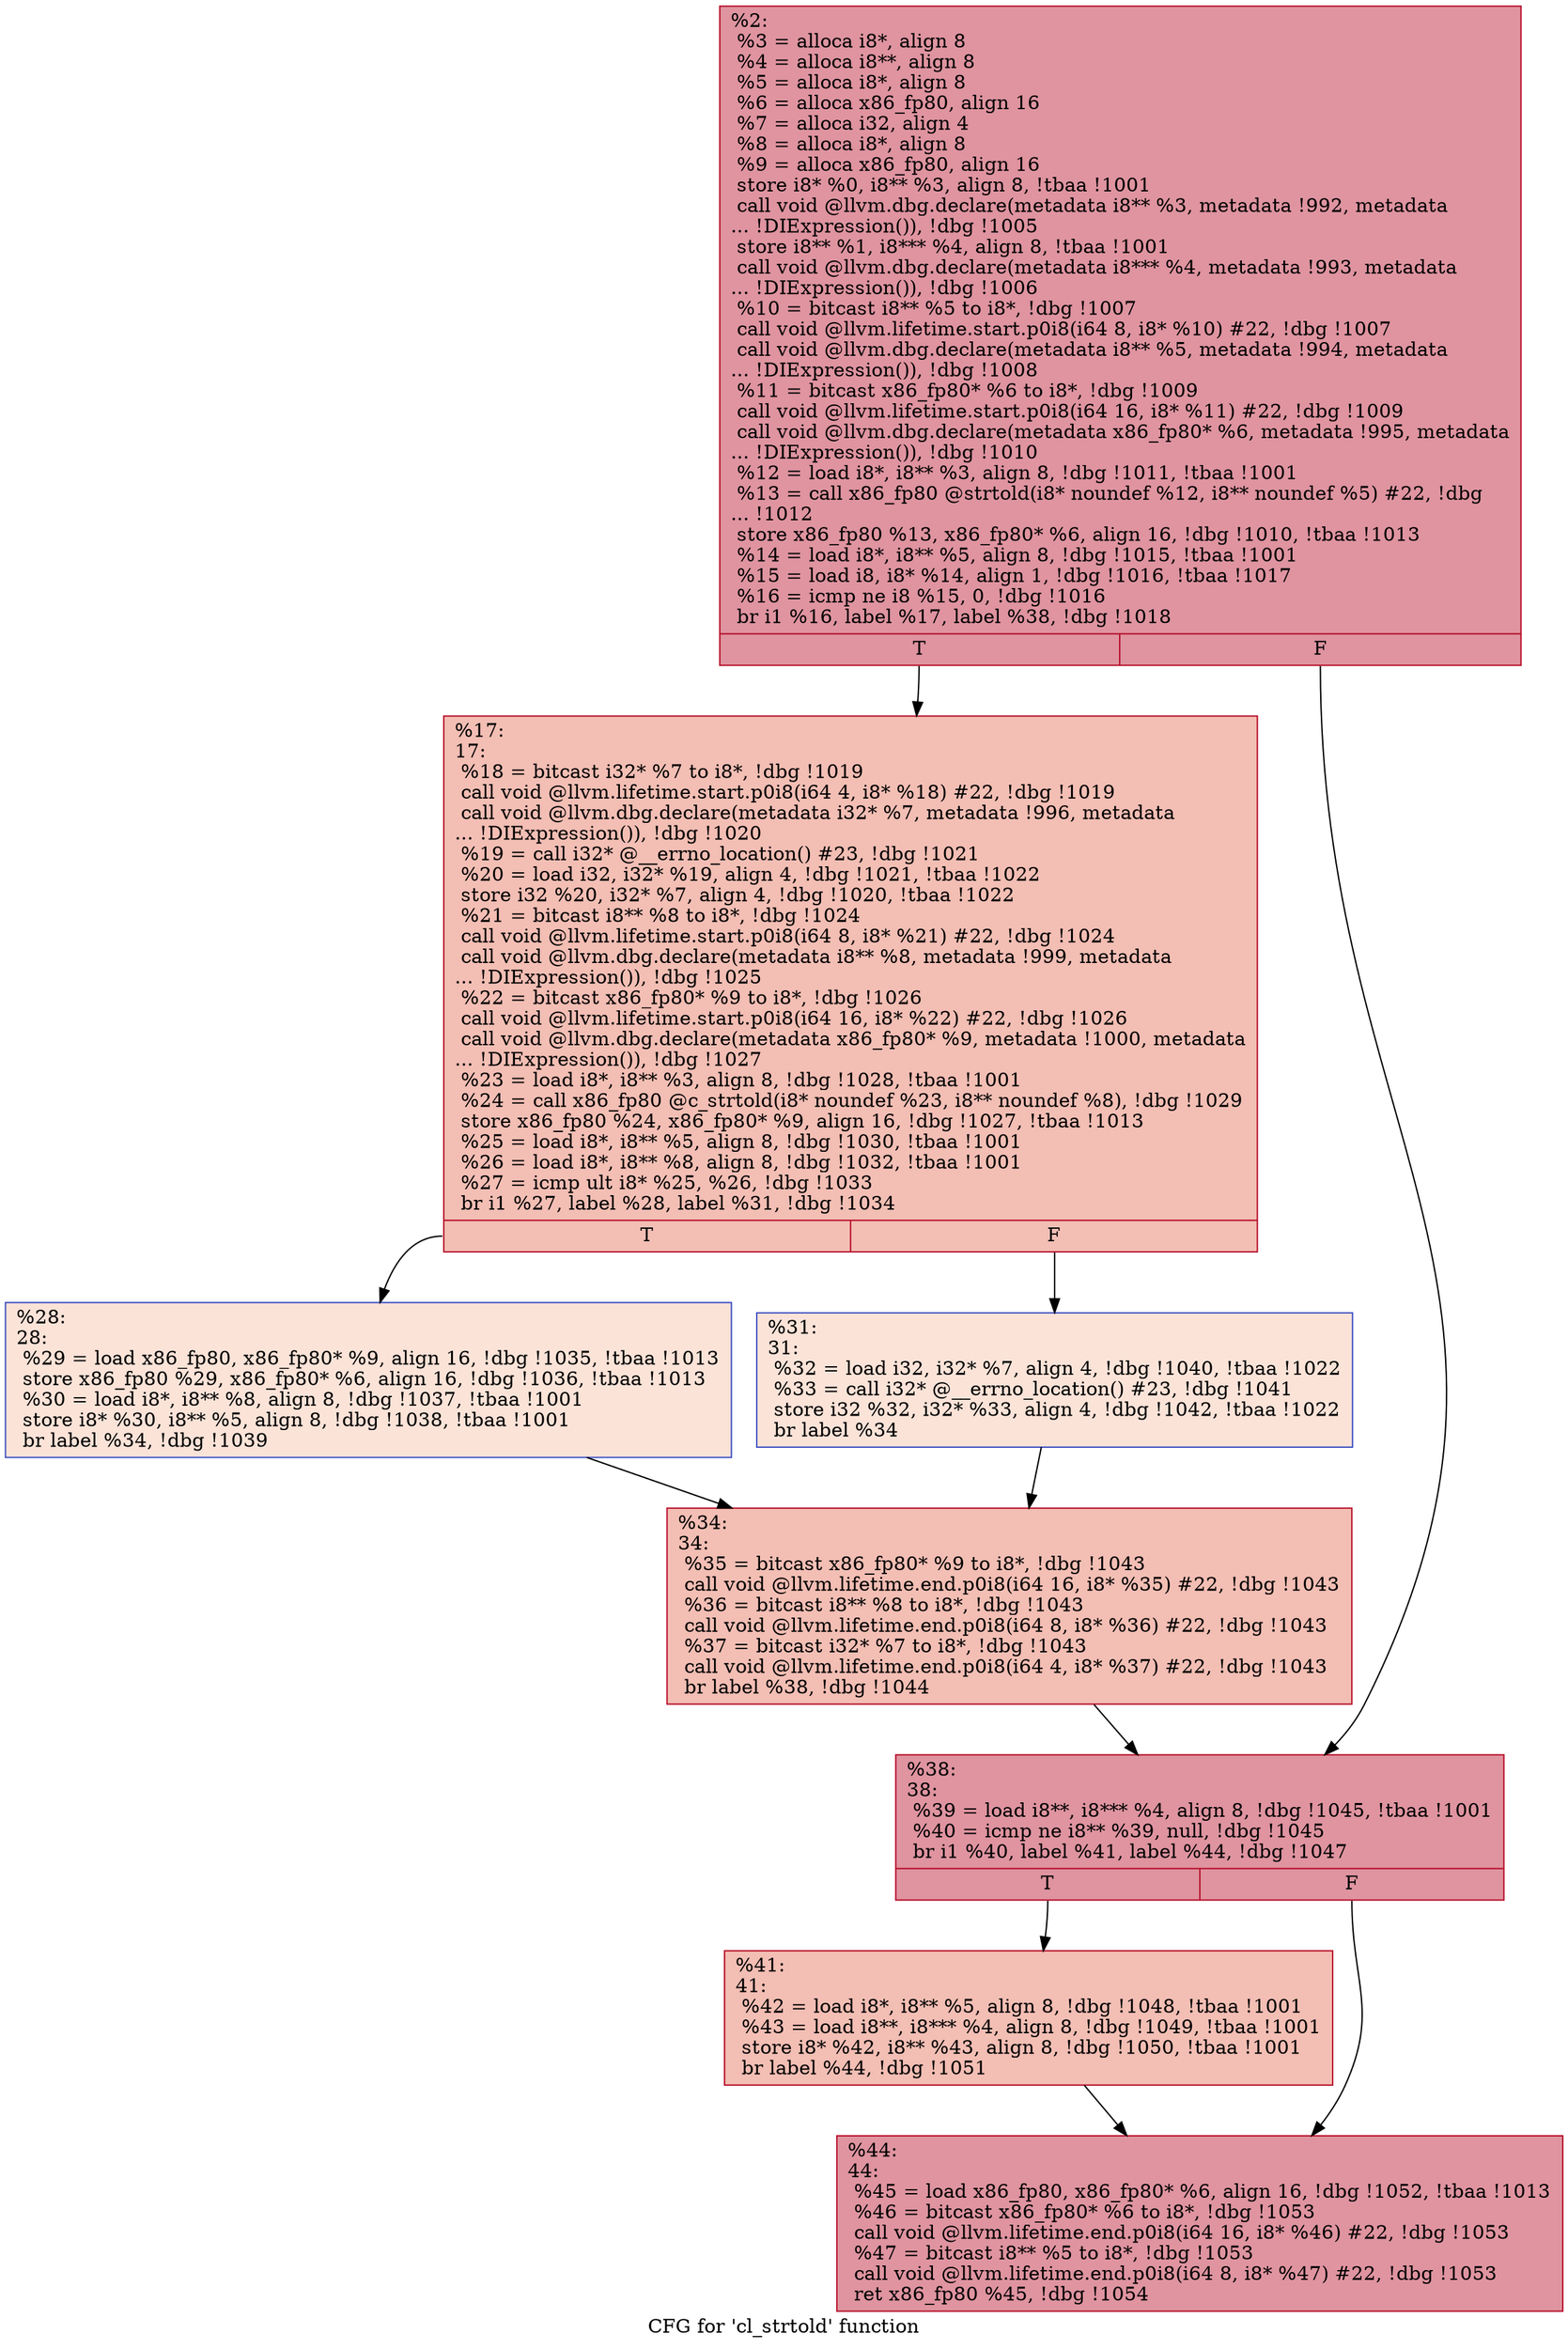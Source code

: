 digraph "CFG for 'cl_strtold' function" {
	label="CFG for 'cl_strtold' function";

	Node0xbacae0 [shape=record,color="#b70d28ff", style=filled, fillcolor="#b70d2870",label="{%2:\l  %3 = alloca i8*, align 8\l  %4 = alloca i8**, align 8\l  %5 = alloca i8*, align 8\l  %6 = alloca x86_fp80, align 16\l  %7 = alloca i32, align 4\l  %8 = alloca i8*, align 8\l  %9 = alloca x86_fp80, align 16\l  store i8* %0, i8** %3, align 8, !tbaa !1001\l  call void @llvm.dbg.declare(metadata i8** %3, metadata !992, metadata\l... !DIExpression()), !dbg !1005\l  store i8** %1, i8*** %4, align 8, !tbaa !1001\l  call void @llvm.dbg.declare(metadata i8*** %4, metadata !993, metadata\l... !DIExpression()), !dbg !1006\l  %10 = bitcast i8** %5 to i8*, !dbg !1007\l  call void @llvm.lifetime.start.p0i8(i64 8, i8* %10) #22, !dbg !1007\l  call void @llvm.dbg.declare(metadata i8** %5, metadata !994, metadata\l... !DIExpression()), !dbg !1008\l  %11 = bitcast x86_fp80* %6 to i8*, !dbg !1009\l  call void @llvm.lifetime.start.p0i8(i64 16, i8* %11) #22, !dbg !1009\l  call void @llvm.dbg.declare(metadata x86_fp80* %6, metadata !995, metadata\l... !DIExpression()), !dbg !1010\l  %12 = load i8*, i8** %3, align 8, !dbg !1011, !tbaa !1001\l  %13 = call x86_fp80 @strtold(i8* noundef %12, i8** noundef %5) #22, !dbg\l... !1012\l  store x86_fp80 %13, x86_fp80* %6, align 16, !dbg !1010, !tbaa !1013\l  %14 = load i8*, i8** %5, align 8, !dbg !1015, !tbaa !1001\l  %15 = load i8, i8* %14, align 1, !dbg !1016, !tbaa !1017\l  %16 = icmp ne i8 %15, 0, !dbg !1016\l  br i1 %16, label %17, label %38, !dbg !1018\l|{<s0>T|<s1>F}}"];
	Node0xbacae0:s0 -> Node0xbacb30;
	Node0xbacae0:s1 -> Node0xbacc70;
	Node0xbacb30 [shape=record,color="#b70d28ff", style=filled, fillcolor="#e36c5570",label="{%17:\l17:                                               \l  %18 = bitcast i32* %7 to i8*, !dbg !1019\l  call void @llvm.lifetime.start.p0i8(i64 4, i8* %18) #22, !dbg !1019\l  call void @llvm.dbg.declare(metadata i32* %7, metadata !996, metadata\l... !DIExpression()), !dbg !1020\l  %19 = call i32* @__errno_location() #23, !dbg !1021\l  %20 = load i32, i32* %19, align 4, !dbg !1021, !tbaa !1022\l  store i32 %20, i32* %7, align 4, !dbg !1020, !tbaa !1022\l  %21 = bitcast i8** %8 to i8*, !dbg !1024\l  call void @llvm.lifetime.start.p0i8(i64 8, i8* %21) #22, !dbg !1024\l  call void @llvm.dbg.declare(metadata i8** %8, metadata !999, metadata\l... !DIExpression()), !dbg !1025\l  %22 = bitcast x86_fp80* %9 to i8*, !dbg !1026\l  call void @llvm.lifetime.start.p0i8(i64 16, i8* %22) #22, !dbg !1026\l  call void @llvm.dbg.declare(metadata x86_fp80* %9, metadata !1000, metadata\l... !DIExpression()), !dbg !1027\l  %23 = load i8*, i8** %3, align 8, !dbg !1028, !tbaa !1001\l  %24 = call x86_fp80 @c_strtold(i8* noundef %23, i8** noundef %8), !dbg !1029\l  store x86_fp80 %24, x86_fp80* %9, align 16, !dbg !1027, !tbaa !1013\l  %25 = load i8*, i8** %5, align 8, !dbg !1030, !tbaa !1001\l  %26 = load i8*, i8** %8, align 8, !dbg !1032, !tbaa !1001\l  %27 = icmp ult i8* %25, %26, !dbg !1033\l  br i1 %27, label %28, label %31, !dbg !1034\l|{<s0>T|<s1>F}}"];
	Node0xbacb30:s0 -> Node0xbacb80;
	Node0xbacb30:s1 -> Node0xbacbd0;
	Node0xbacb80 [shape=record,color="#3d50c3ff", style=filled, fillcolor="#f6bfa670",label="{%28:\l28:                                               \l  %29 = load x86_fp80, x86_fp80* %9, align 16, !dbg !1035, !tbaa !1013\l  store x86_fp80 %29, x86_fp80* %6, align 16, !dbg !1036, !tbaa !1013\l  %30 = load i8*, i8** %8, align 8, !dbg !1037, !tbaa !1001\l  store i8* %30, i8** %5, align 8, !dbg !1038, !tbaa !1001\l  br label %34, !dbg !1039\l}"];
	Node0xbacb80 -> Node0xbacc20;
	Node0xbacbd0 [shape=record,color="#3d50c3ff", style=filled, fillcolor="#f6bfa670",label="{%31:\l31:                                               \l  %32 = load i32, i32* %7, align 4, !dbg !1040, !tbaa !1022\l  %33 = call i32* @__errno_location() #23, !dbg !1041\l  store i32 %32, i32* %33, align 4, !dbg !1042, !tbaa !1022\l  br label %34\l}"];
	Node0xbacbd0 -> Node0xbacc20;
	Node0xbacc20 [shape=record,color="#b70d28ff", style=filled, fillcolor="#e36c5570",label="{%34:\l34:                                               \l  %35 = bitcast x86_fp80* %9 to i8*, !dbg !1043\l  call void @llvm.lifetime.end.p0i8(i64 16, i8* %35) #22, !dbg !1043\l  %36 = bitcast i8** %8 to i8*, !dbg !1043\l  call void @llvm.lifetime.end.p0i8(i64 8, i8* %36) #22, !dbg !1043\l  %37 = bitcast i32* %7 to i8*, !dbg !1043\l  call void @llvm.lifetime.end.p0i8(i64 4, i8* %37) #22, !dbg !1043\l  br label %38, !dbg !1044\l}"];
	Node0xbacc20 -> Node0xbacc70;
	Node0xbacc70 [shape=record,color="#b70d28ff", style=filled, fillcolor="#b70d2870",label="{%38:\l38:                                               \l  %39 = load i8**, i8*** %4, align 8, !dbg !1045, !tbaa !1001\l  %40 = icmp ne i8** %39, null, !dbg !1045\l  br i1 %40, label %41, label %44, !dbg !1047\l|{<s0>T|<s1>F}}"];
	Node0xbacc70:s0 -> Node0xbaccc0;
	Node0xbacc70:s1 -> Node0xbacd10;
	Node0xbaccc0 [shape=record,color="#b70d28ff", style=filled, fillcolor="#e36c5570",label="{%41:\l41:                                               \l  %42 = load i8*, i8** %5, align 8, !dbg !1048, !tbaa !1001\l  %43 = load i8**, i8*** %4, align 8, !dbg !1049, !tbaa !1001\l  store i8* %42, i8** %43, align 8, !dbg !1050, !tbaa !1001\l  br label %44, !dbg !1051\l}"];
	Node0xbaccc0 -> Node0xbacd10;
	Node0xbacd10 [shape=record,color="#b70d28ff", style=filled, fillcolor="#b70d2870",label="{%44:\l44:                                               \l  %45 = load x86_fp80, x86_fp80* %6, align 16, !dbg !1052, !tbaa !1013\l  %46 = bitcast x86_fp80* %6 to i8*, !dbg !1053\l  call void @llvm.lifetime.end.p0i8(i64 16, i8* %46) #22, !dbg !1053\l  %47 = bitcast i8** %5 to i8*, !dbg !1053\l  call void @llvm.lifetime.end.p0i8(i64 8, i8* %47) #22, !dbg !1053\l  ret x86_fp80 %45, !dbg !1054\l}"];
}
